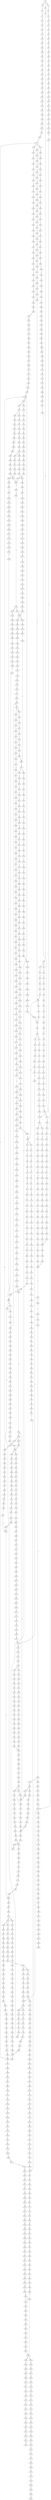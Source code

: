 strict digraph  {
	S0 -> S1 [ label = G ];
	S0 -> S2 [ label = C ];
	S0 -> S3 [ label = T ];
	S1 -> S4 [ label = T ];
	S2 -> S5 [ label = C ];
	S3 -> S6 [ label = C ];
	S4 -> S7 [ label = A ];
	S5 -> S8 [ label = G ];
	S6 -> S9 [ label = G ];
	S7 -> S10 [ label = C ];
	S8 -> S11 [ label = C ];
	S8 -> S12 [ label = T ];
	S9 -> S13 [ label = C ];
	S10 -> S14 [ label = A ];
	S11 -> S15 [ label = A ];
	S12 -> S16 [ label = A ];
	S13 -> S17 [ label = A ];
	S14 -> S18 [ label = C ];
	S15 -> S19 [ label = C ];
	S16 -> S20 [ label = C ];
	S17 -> S21 [ label = C ];
	S18 -> S22 [ label = T ];
	S19 -> S23 [ label = G ];
	S20 -> S24 [ label = A ];
	S21 -> S25 [ label = G ];
	S22 -> S26 [ label = T ];
	S23 -> S27 [ label = C ];
	S24 -> S28 [ label = T ];
	S25 -> S29 [ label = T ];
	S26 -> S30 [ label = G ];
	S27 -> S31 [ label = G ];
	S28 -> S32 [ label = G ];
	S29 -> S33 [ label = G ];
	S30 -> S34 [ label = G ];
	S31 -> S35 [ label = C ];
	S32 -> S36 [ label = G ];
	S33 -> S37 [ label = G ];
	S34 -> S38 [ label = A ];
	S35 -> S39 [ label = A ];
	S35 -> S40 [ label = G ];
	S36 -> S41 [ label = C ];
	S37 -> S42 [ label = C ];
	S38 -> S43 [ label = G ];
	S39 -> S44 [ label = G ];
	S40 -> S45 [ label = C ];
	S40 -> S46 [ label = G ];
	S41 -> S47 [ label = G ];
	S42 -> S48 [ label = G ];
	S43 -> S49 [ label = A ];
	S44 -> S50 [ label = C ];
	S45 -> S51 [ label = G ];
	S46 -> S52 [ label = C ];
	S47 -> S53 [ label = C ];
	S48 -> S54 [ label = T ];
	S49 -> S55 [ label = C ];
	S50 -> S56 [ label = C ];
	S51 -> S57 [ label = T ];
	S52 -> S58 [ label = T ];
	S53 -> S59 [ label = C ];
	S54 -> S60 [ label = C ];
	S55 -> S61 [ label = C ];
	S56 -> S62 [ label = G ];
	S57 -> S63 [ label = C ];
	S58 -> S64 [ label = G ];
	S59 -> S65 [ label = C ];
	S60 -> S66 [ label = C ];
	S61 -> S67 [ label = C ];
	S62 -> S68 [ label = G ];
	S63 -> S69 [ label = G ];
	S64 -> S70 [ label = G ];
	S65 -> S71 [ label = C ];
	S66 -> S72 [ label = C ];
	S67 -> S73 [ label = C ];
	S68 -> S74 [ label = C ];
	S68 -> S75 [ label = T ];
	S69 -> S76 [ label = A ];
	S70 -> S77 [ label = A ];
	S71 -> S78 [ label = C ];
	S72 -> S79 [ label = C ];
	S73 -> S80 [ label = C ];
	S74 -> S81 [ label = A ];
	S75 -> S82 [ label = G ];
	S76 -> S83 [ label = C ];
	S77 -> S84 [ label = A ];
	S78 -> S85 [ label = A ];
	S79 -> S86 [ label = A ];
	S80 -> S87 [ label = C ];
	S81 -> S88 [ label = C ];
	S82 -> S89 [ label = G ];
	S83 -> S90 [ label = G ];
	S84 -> S91 [ label = T ];
	S85 -> S92 [ label = C ];
	S86 -> S93 [ label = C ];
	S87 -> S94 [ label = T ];
	S88 -> S95 [ label = T ];
	S89 -> S96 [ label = A ];
	S90 -> S97 [ label = C ];
	S91 -> S98 [ label = G ];
	S92 -> S99 [ label = T ];
	S93 -> S100 [ label = T ];
	S94 -> S101 [ label = T ];
	S95 -> S102 [ label = T ];
	S96 -> S103 [ label = A ];
	S97 -> S104 [ label = G ];
	S98 -> S105 [ label = G ];
	S99 -> S106 [ label = T ];
	S100 -> S107 [ label = T ];
	S101 -> S108 [ label = C ];
	S102 -> S109 [ label = C ];
	S103 -> S110 [ label = G ];
	S104 -> S111 [ label = C ];
	S105 -> S112 [ label = G ];
	S106 -> S113 [ label = T ];
	S107 -> S114 [ label = G ];
	S108 -> S115 [ label = A ];
	S109 -> S116 [ label = A ];
	S110 -> S117 [ label = A ];
	S111 -> S118 [ label = C ];
	S112 -> S119 [ label = G ];
	S113 -> S120 [ label = A ];
	S114 -> S121 [ label = A ];
	S115 -> S122 [ label = G ];
	S116 -> S123 [ label = G ];
	S117 -> S124 [ label = A ];
	S118 -> S125 [ label = T ];
	S119 -> S126 [ label = T ];
	S120 -> S127 [ label = G ];
	S121 -> S128 [ label = G ];
	S122 -> S129 [ label = A ];
	S123 -> S130 [ label = C ];
	S124 -> S131 [ label = C ];
	S125 -> S132 [ label = C ];
	S126 -> S133 [ label = C ];
	S127 -> S134 [ label = C ];
	S128 -> S135 [ label = C ];
	S129 -> S136 [ label = G ];
	S130 -> S137 [ label = C ];
	S131 -> S138 [ label = G ];
	S132 -> S139 [ label = G ];
	S133 -> S140 [ label = C ];
	S134 -> S141 [ label = C ];
	S135 -> S142 [ label = C ];
	S136 -> S143 [ label = G ];
	S137 -> S144 [ label = G ];
	S138 -> S145 [ label = G ];
	S139 -> S146 [ label = G ];
	S140 -> S147 [ label = G ];
	S141 -> S148 [ label = G ];
	S142 -> S149 [ label = G ];
	S143 -> S150 [ label = T ];
	S144 -> S151 [ label = C ];
	S145 -> S152 [ label = C ];
	S146 -> S153 [ label = G ];
	S147 -> S154 [ label = C ];
	S148 -> S155 [ label = T ];
	S149 -> S156 [ label = C ];
	S150 -> S157 [ label = C ];
	S151 -> S158 [ label = C ];
	S152 -> S159 [ label = A ];
	S153 -> S160 [ label = C ];
	S154 -> S161 [ label = C ];
	S155 -> S162 [ label = C ];
	S156 -> S163 [ label = C ];
	S157 -> S164 [ label = C ];
	S158 -> S165 [ label = C ];
	S159 -> S166 [ label = C ];
	S160 -> S167 [ label = T ];
	S161 -> S168 [ label = G ];
	S162 -> S169 [ label = C ];
	S163 -> S170 [ label = C ];
	S164 -> S171 [ label = C ];
	S165 -> S172 [ label = C ];
	S166 -> S173 [ label = C ];
	S166 -> S174 [ label = T ];
	S167 -> S175 [ label = C ];
	S168 -> S176 [ label = G ];
	S169 -> S177 [ label = C ];
	S170 -> S172 [ label = C ];
	S171 -> S178 [ label = T ];
	S171 -> S179 [ label = A ];
	S171 -> S180 [ label = G ];
	S172 -> S181 [ label = T ];
	S173 -> S182 [ label = G ];
	S174 -> S183 [ label = G ];
	S175 -> S184 [ label = A ];
	S176 -> S185 [ label = A ];
	S177 -> S186 [ label = A ];
	S178 -> S187 [ label = T ];
	S179 -> S188 [ label = G ];
	S180 -> S189 [ label = G ];
	S181 -> S190 [ label = T ];
	S181 -> S191 [ label = C ];
	S182 -> S192 [ label = G ];
	S183 -> S193 [ label = G ];
	S184 -> S194 [ label = C ];
	S185 -> S195 [ label = A ];
	S186 -> S196 [ label = C ];
	S187 -> S197 [ label = C ];
	S188 -> S198 [ label = A ];
	S189 -> S199 [ label = A ];
	S190 -> S200 [ label = C ];
	S191 -> S201 [ label = C ];
	S192 -> S202 [ label = G ];
	S193 -> S203 [ label = G ];
	S194 -> S204 [ label = G ];
	S195 -> S205 [ label = C ];
	S196 -> S206 [ label = C ];
	S197 -> S207 [ label = T ];
	S198 -> S208 [ label = G ];
	S199 -> S209 [ label = G ];
	S200 -> S210 [ label = A ];
	S201 -> S211 [ label = A ];
	S202 -> S212 [ label = A ];
	S203 -> S213 [ label = A ];
	S204 -> S214 [ label = T ];
	S205 -> S215 [ label = T ];
	S206 -> S216 [ label = A ];
	S207 -> S217 [ label = C ];
	S208 -> S218 [ label = C ];
	S209 -> S219 [ label = G ];
	S210 -> S220 [ label = C ];
	S211 -> S221 [ label = C ];
	S212 -> S222 [ label = A ];
	S213 -> S223 [ label = A ];
	S214 -> S224 [ label = C ];
	S215 -> S225 [ label = G ];
	S216 -> S226 [ label = C ];
	S217 -> S227 [ label = G ];
	S218 -> S228 [ label = C ];
	S219 -> S229 [ label = C ];
	S220 -> S230 [ label = G ];
	S221 -> S231 [ label = C ];
	S222 -> S232 [ label = T ];
	S223 -> S233 [ label = C ];
	S224 -> S234 [ label = C ];
	S225 -> S235 [ label = C ];
	S226 -> S236 [ label = C ];
	S227 -> S237 [ label = T ];
	S228 -> S238 [ label = A ];
	S229 -> S239 [ label = G ];
	S230 -> S240 [ label = C ];
	S231 -> S241 [ label = C ];
	S232 -> S242 [ label = T ];
	S233 -> S243 [ label = T ];
	S234 -> S244 [ label = A ];
	S235 -> S245 [ label = A ];
	S236 -> S246 [ label = G ];
	S237 -> S247 [ label = A ];
	S238 -> S248 [ label = C ];
	S239 -> S249 [ label = T ];
	S240 -> S250 [ label = T ];
	S241 -> S251 [ label = G ];
	S242 -> S252 [ label = G ];
	S243 -> S253 [ label = G ];
	S244 -> S254 [ label = G ];
	S245 -> S255 [ label = A ];
	S246 -> S256 [ label = A ];
	S247 -> S257 [ label = C ];
	S248 -> S258 [ label = G ];
	S249 -> S259 [ label = G ];
	S250 -> S260 [ label = C ];
	S251 -> S261 [ label = C ];
	S252 -> S262 [ label = A ];
	S253 -> S263 [ label = G ];
	S254 -> S264 [ label = C ];
	S255 -> S265 [ label = C ];
	S256 -> S266 [ label = T ];
	S257 -> S267 [ label = G ];
	S258 -> S268 [ label = G ];
	S259 -> S269 [ label = G ];
	S260 -> S270 [ label = C ];
	S261 -> S271 [ label = C ];
	S262 -> S272 [ label = A ];
	S263 -> S273 [ label = A ];
	S264 -> S274 [ label = T ];
	S264 -> S275 [ label = G ];
	S265 -> S276 [ label = C ];
	S266 -> S277 [ label = C ];
	S267 -> S278 [ label = G ];
	S268 -> S279 [ label = T ];
	S269 -> S280 [ label = T ];
	S270 -> S281 [ label = G ];
	S271 -> S282 [ label = G ];
	S272 -> S283 [ label = C ];
	S273 -> S284 [ label = C ];
	S274 -> S285 [ label = T ];
	S275 -> S286 [ label = A ];
	S276 -> S287 [ label = A ];
	S277 -> S288 [ label = G ];
	S278 -> S289 [ label = C ];
	S279 -> S290 [ label = T ];
	S280 -> S291 [ label = A ];
	S281 -> S292 [ label = G ];
	S282 -> S293 [ label = G ];
	S283 -> S294 [ label = C ];
	S284 -> S295 [ label = C ];
	S285 -> S296 [ label = C ];
	S286 -> S297 [ label = G ];
	S287 -> S298 [ label = G ];
	S288 -> S299 [ label = G ];
	S289 -> S300 [ label = T ];
	S290 -> S301 [ label = A ];
	S291 -> S302 [ label = T ];
	S292 -> S303 [ label = T ];
	S293 -> S304 [ label = T ];
	S294 -> S305 [ label = C ];
	S295 -> S306 [ label = C ];
	S296 -> S307 [ label = A ];
	S297 -> S308 [ label = T ];
	S298 -> S309 [ label = A ];
	S299 -> S310 [ label = T ];
	S300 -> S311 [ label = A ];
	S301 -> S312 [ label = C ];
	S302 -> S313 [ label = G ];
	S303 -> S314 [ label = T ];
	S304 -> S315 [ label = C ];
	S305 -> S316 [ label = G ];
	S306 -> S317 [ label = G ];
	S307 -> S318 [ label = C ];
	S308 -> S319 [ label = C ];
	S309 -> S320 [ label = A ];
	S310 -> S321 [ label = T ];
	S311 -> S322 [ label = C ];
	S312 -> S323 [ label = T ];
	S313 -> S324 [ label = A ];
	S314 -> S325 [ label = G ];
	S315 -> S326 [ label = C ];
	S316 -> S327 [ label = T ];
	S317 -> S328 [ label = T ];
	S318 -> S329 [ label = G ];
	S319 -> S330 [ label = C ];
	S319 -> S331 [ label = T ];
	S320 -> S332 [ label = C ];
	S321 -> S333 [ label = C ];
	S322 -> S334 [ label = T ];
	S323 -> S335 [ label = G ];
	S324 -> S336 [ label = G ];
	S325 -> S337 [ label = C ];
	S326 -> S338 [ label = C ];
	S327 -> S339 [ label = C ];
	S328 -> S340 [ label = C ];
	S329 -> S341 [ label = C ];
	S330 -> S342 [ label = C ];
	S331 -> S343 [ label = C ];
	S332 -> S344 [ label = A ];
	S333 -> S345 [ label = C ];
	S334 -> S346 [ label = G ];
	S335 -> S347 [ label = C ];
	S336 -> S348 [ label = C ];
	S337 -> S349 [ label = A ];
	S338 -> S350 [ label = A ];
	S339 -> S351 [ label = T ];
	S340 -> S352 [ label = T ];
	S341 -> S353 [ label = C ];
	S342 -> S354 [ label = T ];
	S342 -> S355 [ label = G ];
	S343 -> S356 [ label = G ];
	S344 -> S357 [ label = G ];
	S345 -> S358 [ label = A ];
	S346 -> S359 [ label = G ];
	S347 -> S360 [ label = A ];
	S348 -> S361 [ label = G ];
	S349 -> S362 [ label = C ];
	S350 -> S363 [ label = G ];
	S351 -> S364 [ label = C ];
	S352 -> S364 [ label = C ];
	S353 -> S365 [ label = C ];
	S354 -> S366 [ label = C ];
	S355 -> S367 [ label = C ];
	S356 -> S368 [ label = T ];
	S357 -> S369 [ label = C ];
	S358 -> S370 [ label = G ];
	S359 -> S371 [ label = T ];
	S360 -> S372 [ label = G ];
	S361 -> S373 [ label = G ];
	S362 -> S374 [ label = T ];
	S363 -> S375 [ label = T ];
	S364 -> S376 [ label = G ];
	S365 -> S377 [ label = T ];
	S366 -> S378 [ label = C ];
	S367 -> S379 [ label = C ];
	S368 -> S380 [ label = C ];
	S369 -> S381 [ label = C ];
	S370 -> S382 [ label = T ];
	S371 -> S383 [ label = G ];
	S372 -> S384 [ label = A ];
	S373 -> S385 [ label = T ];
	S374 -> S386 [ label = G ];
	S375 -> S387 [ label = G ];
	S376 -> S388 [ label = G ];
	S377 -> S389 [ label = T ];
	S378 -> S390 [ label = G ];
	S379 -> S391 [ label = T ];
	S380 -> S392 [ label = T ];
	S381 -> S393 [ label = G ];
	S382 -> S394 [ label = G ];
	S383 -> S395 [ label = C ];
	S384 -> S396 [ label = C ];
	S385 -> S397 [ label = C ];
	S386 -> S398 [ label = G ];
	S387 -> S399 [ label = G ];
	S388 -> S400 [ label = C ];
	S389 -> S401 [ label = C ];
	S390 -> S402 [ label = G ];
	S391 -> S403 [ label = G ];
	S392 -> S404 [ label = G ];
	S393 -> S405 [ label = T ];
	S394 -> S406 [ label = G ];
	S395 -> S407 [ label = T ];
	S396 -> S408 [ label = G ];
	S397 -> S409 [ label = G ];
	S398 -> S410 [ label = T ];
	S399 -> S411 [ label = T ];
	S400 -> S412 [ label = A ];
	S401 -> S413 [ label = A ];
	S402 -> S414 [ label = T ];
	S403 -> S415 [ label = T ];
	S404 -> S416 [ label = T ];
	S405 -> S417 [ label = C ];
	S406 -> S418 [ label = T ];
	S407 -> S419 [ label = A ];
	S408 -> S420 [ label = G ];
	S409 -> S421 [ label = C ];
	S410 -> S422 [ label = C ];
	S411 -> S423 [ label = C ];
	S412 -> S424 [ label = C ];
	S413 -> S425 [ label = T ];
	S414 -> S426 [ label = C ];
	S415 -> S427 [ label = C ];
	S416 -> S428 [ label = T ];
	S417 -> S429 [ label = C ];
	S418 -> S423 [ label = C ];
	S419 -> S430 [ label = C ];
	S420 -> S431 [ label = A ];
	S421 -> S432 [ label = A ];
	S422 -> S433 [ label = G ];
	S423 -> S434 [ label = G ];
	S424 -> S435 [ label = C ];
	S425 -> S436 [ label = C ];
	S426 -> S437 [ label = T ];
	S427 -> S438 [ label = G ];
	S428 -> S439 [ label = C ];
	S429 -> S440 [ label = T ];
	S430 -> S441 [ label = T ];
	S431 -> S442 [ label = C ];
	S432 -> S443 [ label = C ];
	S433 -> S444 [ label = T ];
	S434 -> S445 [ label = T ];
	S435 -> S446 [ label = G ];
	S436 -> S447 [ label = C ];
	S437 -> S448 [ label = G ];
	S438 -> S449 [ label = C ];
	S439 -> S450 [ label = C ];
	S440 -> S451 [ label = C ];
	S441 -> S452 [ label = G ];
	S442 -> S453 [ label = A ];
	S443 -> S454 [ label = G ];
	S444 -> S455 [ label = C ];
	S445 -> S456 [ label = C ];
	S446 -> S457 [ label = A ];
	S447 -> S458 [ label = A ];
	S448 -> S459 [ label = G ];
	S449 -> S460 [ label = G ];
	S450 -> S461 [ label = G ];
	S451 -> S462 [ label = T ];
	S452 -> S463 [ label = T ];
	S453 -> S464 [ label = C ];
	S454 -> S465 [ label = C ];
	S455 -> S466 [ label = C ];
	S456 -> S466 [ label = C ];
	S457 -> S467 [ label = G ];
	S457 -> S468 [ label = A ];
	S458 -> S469 [ label = G ];
	S459 -> S470 [ label = A ];
	S460 -> S471 [ label = C ];
	S461 -> S472 [ label = T ];
	S462 -> S473 [ label = G ];
	S463 -> S474 [ label = A ];
	S464 -> S475 [ label = A ];
	S465 -> S476 [ label = G ];
	S466 -> S477 [ label = G ];
	S467 -> S478 [ label = T ];
	S468 -> S479 [ label = T ];
	S469 -> S480 [ label = A ];
	S470 -> S481 [ label = G ];
	S471 -> S482 [ label = G ];
	S471 -> S483 [ label = A ];
	S472 -> S484 [ label = G ];
	S473 -> S485 [ label = T ];
	S474 -> S486 [ label = A ];
	S475 -> S487 [ label = C ];
	S476 -> S35 [ label = C ];
	S477 -> S488 [ label = T ];
	S478 -> S489 [ label = C ];
	S479 -> S490 [ label = G ];
	S480 -> S491 [ label = A ];
	S481 -> S492 [ label = G ];
	S482 -> S493 [ label = A ];
	S483 -> S494 [ label = A ];
	S484 -> S495 [ label = G ];
	S485 -> S496 [ label = C ];
	S486 -> S497 [ label = C ];
	S487 -> S498 [ label = C ];
	S488 -> S499 [ label = C ];
	S489 -> S500 [ label = C ];
	S490 -> S501 [ label = T ];
	S491 -> S502 [ label = C ];
	S492 -> S503 [ label = G ];
	S493 -> S504 [ label = G ];
	S494 -> S505 [ label = C ];
	S495 -> S506 [ label = C ];
	S496 -> S507 [ label = G ];
	S497 -> S508 [ label = A ];
	S498 -> S509 [ label = T ];
	S499 -> S510 [ label = A ];
	S500 -> S511 [ label = A ];
	S500 -> S512 [ label = T ];
	S501 -> S513 [ label = A ];
	S502 -> S514 [ label = C ];
	S503 -> S515 [ label = T ];
	S504 -> S516 [ label = C ];
	S505 -> S517 [ label = C ];
	S506 -> S518 [ label = C ];
	S507 -> S519 [ label = T ];
	S508 -> S520 [ label = C ];
	S509 -> S521 [ label = C ];
	S510 -> S522 [ label = C ];
	S511 -> S523 [ label = G ];
	S512 -> S524 [ label = C ];
	S513 -> S525 [ label = G ];
	S514 -> S526 [ label = A ];
	S514 -> S527 [ label = G ];
	S515 -> S528 [ label = G ];
	S516 -> S529 [ label = A ];
	S517 -> S530 [ label = C ];
	S518 -> S531 [ label = C ];
	S519 -> S532 [ label = G ];
	S520 -> S533 [ label = A ];
	S521 -> S534 [ label = T ];
	S522 -> S535 [ label = C ];
	S523 -> S536 [ label = T ];
	S523 -> S537 [ label = C ];
	S524 -> S538 [ label = G ];
	S525 -> S539 [ label = T ];
	S526 -> S540 [ label = G ];
	S526 -> S541 [ label = C ];
	S527 -> S542 [ label = G ];
	S528 -> S543 [ label = T ];
	S529 -> S544 [ label = G ];
	S530 -> S545 [ label = G ];
	S531 -> S546 [ label = G ];
	S532 -> S547 [ label = G ];
	S533 -> S548 [ label = C ];
	S534 -> S549 [ label = A ];
	S535 -> S550 [ label = C ];
	S535 -> S551 [ label = G ];
	S536 -> S552 [ label = A ];
	S537 -> S553 [ label = T ];
	S538 -> S554 [ label = A ];
	S539 -> S555 [ label = T ];
	S540 -> S556 [ label = A ];
	S541 -> S557 [ label = C ];
	S542 -> S558 [ label = A ];
	S543 -> S559 [ label = T ];
	S544 -> S560 [ label = T ];
	S545 -> S561 [ label = T ];
	S546 -> S562 [ label = T ];
	S547 -> S563 [ label = T ];
	S548 -> S564 [ label = G ];
	S549 -> S565 [ label = G ];
	S550 -> S566 [ label = T ];
	S551 -> S567 [ label = A ];
	S552 -> S568 [ label = G ];
	S553 -> S285 [ label = T ];
	S554 -> S569 [ label = A ];
	S555 -> S570 [ label = T ];
	S556 -> S571 [ label = C ];
	S557 -> S572 [ label = A ];
	S558 -> S573 [ label = C ];
	S559 -> S574 [ label = C ];
	S560 -> S575 [ label = G ];
	S561 -> S576 [ label = A ];
	S562 -> S577 [ label = C ];
	S563 -> S578 [ label = A ];
	S564 -> S579 [ label = C ];
	S565 -> S580 [ label = A ];
	S566 -> S581 [ label = G ];
	S567 -> S582 [ label = A ];
	S567 -> S583 [ label = G ];
	S568 -> S584 [ label = G ];
	S568 -> S585 [ label = C ];
	S569 -> S586 [ label = C ];
	S570 -> S587 [ label = C ];
	S571 -> S588 [ label = T ];
	S572 -> S589 [ label = C ];
	S573 -> S590 [ label = G ];
	S574 -> S591 [ label = C ];
	S575 -> S592 [ label = C ];
	S576 -> S593 [ label = C ];
	S577 -> S594 [ label = C ];
	S578 -> S595 [ label = C ];
	S579 -> S596 [ label = T ];
	S580 -> S597 [ label = A ];
	S581 -> S598 [ label = T ];
	S582 -> S599 [ label = T ];
	S583 -> S600 [ label = T ];
	S584 -> S601 [ label = G ];
	S585 -> S602 [ label = T ];
	S586 -> S603 [ label = T ];
	S587 -> S604 [ label = A ];
	S588 -> S605 [ label = C ];
	S589 -> S606 [ label = C ];
	S590 -> S607 [ label = C ];
	S591 -> S608 [ label = A ];
	S592 -> S609 [ label = A ];
	S593 -> S610 [ label = A ];
	S594 -> S611 [ label = A ];
	S595 -> S612 [ label = C ];
	S596 -> S613 [ label = C ];
	S597 -> S614 [ label = C ];
	S598 -> S615 [ label = C ];
	S599 -> S616 [ label = C ];
	S600 -> S489 [ label = C ];
	S601 -> S617 [ label = T ];
	S602 -> S618 [ label = C ];
	S603 -> S619 [ label = T ];
	S604 -> S620 [ label = C ];
	S605 -> S621 [ label = C ];
	S606 -> S622 [ label = C ];
	S607 -> S623 [ label = C ];
	S608 -> S624 [ label = G ];
	S609 -> S625 [ label = A ];
	S610 -> S626 [ label = G ];
	S611 -> S627 [ label = G ];
	S612 -> S628 [ label = G ];
	S613 -> S629 [ label = C ];
	S614 -> S630 [ label = G ];
	S615 -> S631 [ label = C ];
	S616 -> S632 [ label = C ];
	S617 -> S633 [ label = C ];
	S618 -> S634 [ label = C ];
	S619 -> S635 [ label = C ];
	S620 -> S636 [ label = T ];
	S621 -> S637 [ label = C ];
	S622 -> S638 [ label = C ];
	S623 -> S639 [ label = C ];
	S624 -> S640 [ label = C ];
	S625 -> S641 [ label = C ];
	S626 -> S642 [ label = C ];
	S627 -> S643 [ label = T ];
	S628 -> S644 [ label = G ];
	S629 -> S645 [ label = T ];
	S630 -> S646 [ label = A ];
	S631 -> S647 [ label = T ];
	S632 -> S648 [ label = T ];
	S633 -> S649 [ label = A ];
	S634 -> S650 [ label = A ];
	S635 -> S651 [ label = A ];
	S636 -> S652 [ label = C ];
	S637 -> S653 [ label = A ];
	S638 -> S654 [ label = T ];
	S639 -> S655 [ label = A ];
	S640 -> S656 [ label = A ];
	S641 -> S657 [ label = A ];
	S642 -> S658 [ label = A ];
	S643 -> S659 [ label = A ];
	S644 -> S660 [ label = T ];
	S645 -> S661 [ label = A ];
	S646 -> S662 [ label = G ];
	S647 -> S663 [ label = A ];
	S647 -> S664 [ label = T ];
	S648 -> S665 [ label = C ];
	S649 -> S666 [ label = C ];
	S650 -> S667 [ label = C ];
	S651 -> S668 [ label = A ];
	S652 -> S669 [ label = C ];
	S653 -> S670 [ label = T ];
	S654 -> S671 [ label = T ];
	S655 -> S672 [ label = T ];
	S656 -> S673 [ label = G ];
	S657 -> S674 [ label = G ];
	S658 -> S675 [ label = G ];
	S659 -> S568 [ label = G ];
	S660 -> S676 [ label = G ];
	S661 -> S677 [ label = G ];
	S662 -> S678 [ label = G ];
	S663 -> S679 [ label = C ];
	S664 -> S680 [ label = G ];
	S665 -> S681 [ label = G ];
	S666 -> S682 [ label = T ];
	S667 -> S683 [ label = C ];
	S668 -> S684 [ label = C ];
	S669 -> S685 [ label = T ];
	S670 -> S686 [ label = C ];
	S671 -> S687 [ label = C ];
	S672 -> S688 [ label = C ];
	S673 -> S689 [ label = A ];
	S674 -> S690 [ label = C ];
	S675 -> S691 [ label = G ];
	S676 -> S692 [ label = G ];
	S677 -> S693 [ label = A ];
	S678 -> S694 [ label = T ];
	S679 -> S695 [ label = T ];
	S680 -> S696 [ label = A ];
	S680 -> S697 [ label = T ];
	S681 -> S698 [ label = A ];
	S682 -> S699 [ label = C ];
	S683 -> S700 [ label = G ];
	S684 -> S701 [ label = C ];
	S684 -> S702 [ label = T ];
	S685 -> S703 [ label = T ];
	S686 -> S704 [ label = T ];
	S687 -> S705 [ label = C ];
	S687 -> S706 [ label = G ];
	S688 -> S707 [ label = G ];
	S689 -> S708 [ label = T ];
	S690 -> S709 [ label = T ];
	S691 -> S710 [ label = T ];
	S692 -> S711 [ label = T ];
	S693 -> S712 [ label = A ];
	S694 -> S713 [ label = G ];
	S695 -> S714 [ label = A ];
	S696 -> S715 [ label = A ];
	S697 -> S716 [ label = A ];
	S698 -> S717 [ label = A ];
	S699 -> S718 [ label = G ];
	S700 -> S719 [ label = G ];
	S701 -> S720 [ label = G ];
	S702 -> S721 [ label = G ];
	S703 -> S722 [ label = T ];
	S704 -> S723 [ label = G ];
	S705 -> S724 [ label = T ];
	S706 -> S725 [ label = A ];
	S707 -> S726 [ label = T ];
	S708 -> S727 [ label = A ];
	S709 -> S728 [ label = A ];
	S710 -> S729 [ label = G ];
	S711 -> S730 [ label = T ];
	S712 -> S731 [ label = C ];
	S713 -> S732 [ label = T ];
	S714 -> S733 [ label = C ];
	S715 -> S734 [ label = C ];
	S716 -> S735 [ label = G ];
	S717 -> S586 [ label = C ];
	S718 -> S736 [ label = C ];
	S719 -> S737 [ label = A ];
	S720 -> S738 [ label = G ];
	S721 -> S739 [ label = G ];
	S721 -> S740 [ label = C ];
	S722 -> S741 [ label = C ];
	S723 -> S742 [ label = C ];
	S724 -> S743 [ label = G ];
	S725 -> S744 [ label = T ];
	S726 -> S745 [ label = C ];
	S727 -> S746 [ label = A ];
	S728 -> S747 [ label = C ];
	S729 -> S748 [ label = C ];
	S730 -> S749 [ label = A ];
	S731 -> S750 [ label = T ];
	S732 -> S751 [ label = C ];
	S733 -> S752 [ label = C ];
	S734 -> S753 [ label = T ];
	S735 -> S754 [ label = G ];
	S736 -> S755 [ label = T ];
	S737 -> S756 [ label = C ];
	S738 -> S757 [ label = C ];
	S739 -> S758 [ label = C ];
	S740 -> S759 [ label = C ];
	S741 -> S760 [ label = A ];
	S742 -> S761 [ label = C ];
	S743 -> S762 [ label = T ];
	S744 -> S763 [ label = C ];
	S745 -> S764 [ label = C ];
	S746 -> S765 [ label = A ];
	S747 -> S766 [ label = G ];
	S748 -> S767 [ label = A ];
	S749 -> S768 [ label = G ];
	S750 -> S769 [ label = T ];
	S751 -> S770 [ label = C ];
	S752 -> S771 [ label = A ];
	S753 -> S772 [ label = T ];
	S754 -> S773 [ label = A ];
	S755 -> S774 [ label = T ];
	S756 -> S775 [ label = G ];
	S757 -> S776 [ label = C ];
	S758 -> S777 [ label = C ];
	S759 -> S778 [ label = C ];
	S760 -> S779 [ label = T ];
	S761 -> S780 [ label = A ];
	S762 -> S781 [ label = C ];
	S763 -> S782 [ label = G ];
	S764 -> S783 [ label = T ];
	S765 -> S784 [ label = A ];
	S766 -> S785 [ label = A ];
	S767 -> S786 [ label = C ];
	S768 -> S787 [ label = A ];
	S769 -> S788 [ label = C ];
	S770 -> S789 [ label = C ];
	S771 -> S790 [ label = G ];
	S772 -> S791 [ label = C ];
	S773 -> S792 [ label = G ];
	S774 -> S793 [ label = C ];
	S775 -> S794 [ label = T ];
	S776 -> S795 [ label = C ];
	S777 -> S796 [ label = C ];
	S778 -> S797 [ label = T ];
	S779 -> S798 [ label = C ];
	S780 -> S799 [ label = G ];
	S781 -> S800 [ label = C ];
	S782 -> S801 [ label = T ];
	S783 -> S802 [ label = C ];
	S784 -> S803 [ label = A ];
	S785 -> S804 [ label = G ];
	S786 -> S805 [ label = G ];
	S787 -> S806 [ label = A ];
	S788 -> S807 [ label = A ];
	S789 -> S808 [ label = T ];
	S790 -> S809 [ label = G ];
	S791 -> S810 [ label = A ];
	S792 -> S811 [ label = A ];
	S793 -> S812 [ label = A ];
	S794 -> S813 [ label = C ];
	S795 -> S814 [ label = A ];
	S796 -> S815 [ label = A ];
	S797 -> S816 [ label = A ];
	S798 -> S817 [ label = C ];
	S799 -> S818 [ label = T ];
	S800 -> S819 [ label = T ];
	S801 -> S820 [ label = T ];
	S802 -> S821 [ label = T ];
	S803 -> S822 [ label = C ];
	S804 -> S823 [ label = A ];
	S805 -> S824 [ label = C ];
	S806 -> S825 [ label = G ];
	S807 -> S668 [ label = A ];
	S808 -> S826 [ label = G ];
	S809 -> S827 [ label = A ];
	S810 -> S668 [ label = A ];
	S811 -> S828 [ label = G ];
	S812 -> S829 [ label = T ];
	S813 -> S830 [ label = G ];
	S814 -> S831 [ label = G ];
	S815 -> S832 [ label = G ];
	S816 -> S833 [ label = G ];
	S817 -> S834 [ label = A ];
	S818 -> S835 [ label = C ];
	S819 -> S664 [ label = T ];
	S820 -> S836 [ label = T ];
	S821 -> S837 [ label = T ];
	S822 -> S838 [ label = T ];
	S823 -> S839 [ label = A ];
	S824 -> S840 [ label = G ];
	S825 -> S841 [ label = G ];
	S826 -> S842 [ label = T ];
	S827 -> S843 [ label = G ];
	S828 -> S844 [ label = G ];
	S829 -> S845 [ label = C ];
	S830 -> S846 [ label = T ];
	S831 -> S847 [ label = T ];
	S832 -> S848 [ label = G ];
	S833 -> S849 [ label = G ];
	S834 -> S469 [ label = G ];
	S835 -> S850 [ label = G ];
	S836 -> S851 [ label = G ];
	S837 -> S852 [ label = C ];
	S838 -> S853 [ label = T ];
	S839 -> S854 [ label = C ];
	S840 -> S855 [ label = G ];
	S841 -> S856 [ label = G ];
	S842 -> S857 [ label = C ];
	S843 -> S858 [ label = A ];
	S844 -> S859 [ label = T ];
	S845 -> S860 [ label = C ];
	S846 -> S861 [ label = G ];
	S847 -> S862 [ label = T ];
	S848 -> S863 [ label = T ];
	S849 -> S864 [ label = T ];
	S850 -> S865 [ label = T ];
	S851 -> S866 [ label = T ];
	S852 -> S867 [ label = T ];
	S853 -> S868 [ label = T ];
	S854 -> S869 [ label = T ];
	S855 -> S870 [ label = T ];
	S856 -> S871 [ label = G ];
	S857 -> S872 [ label = C ];
	S858 -> S873 [ label = G ];
	S859 -> S874 [ label = C ];
	S860 -> S458 [ label = A ];
	S861 -> S875 [ label = A ];
	S862 -> S876 [ label = G ];
	S863 -> S877 [ label = G ];
	S864 -> S878 [ label = G ];
	S865 -> S879 [ label = A ];
	S866 -> S880 [ label = A ];
	S867 -> S881 [ label = C ];
	S868 -> S882 [ label = G ];
	S869 -> S883 [ label = G ];
	S870 -> S884 [ label = G ];
	S871 -> S885 [ label = G ];
	S872 -> S647 [ label = T ];
	S873 -> S886 [ label = T ];
	S874 -> S887 [ label = C ];
	S875 -> S888 [ label = C ];
	S876 -> S889 [ label = T ];
	S877 -> S890 [ label = C ];
	S877 -> S891 [ label = G ];
	S878 -> S892 [ label = T ];
	S879 -> S893 [ label = A ];
	S880 -> S894 [ label = G ];
	S881 -> S895 [ label = G ];
	S882 -> S896 [ label = C ];
	S883 -> S897 [ label = G ];
	S884 -> S898 [ label = C ];
	S885 -> S899 [ label = T ];
	S886 -> S900 [ label = C ];
	S887 -> S171 [ label = C ];
	S888 -> S901 [ label = C ];
	S889 -> S902 [ label = G ];
	S890 -> S903 [ label = G ];
	S891 -> S904 [ label = G ];
	S892 -> S905 [ label = G ];
	S893 -> S906 [ label = G ];
	S894 -> S907 [ label = G ];
	S895 -> S908 [ label = G ];
	S896 -> S909 [ label = C ];
	S897 -> S910 [ label = C ];
	S898 -> S911 [ label = C ];
	S899 -> S912 [ label = C ];
	S900 -> S913 [ label = A ];
	S901 -> S914 [ label = G ];
	S902 -> S915 [ label = C ];
	S903 -> S916 [ label = C ];
	S904 -> S917 [ label = C ];
	S905 -> S918 [ label = C ];
	S906 -> S919 [ label = A ];
	S907 -> S920 [ label = A ];
	S908 -> S921 [ label = A ];
	S909 -> S922 [ label = G ];
	S910 -> S923 [ label = G ];
	S911 -> S924 [ label = G ];
	S912 -> S925 [ label = C ];
	S913 -> S926 [ label = G ];
	S914 -> S927 [ label = G ];
	S915 -> S928 [ label = G ];
	S916 -> S929 [ label = G ];
	S917 -> S930 [ label = T ];
	S918 -> S931 [ label = G ];
	S919 -> S932 [ label = C ];
	S920 -> S933 [ label = A ];
	S921 -> S934 [ label = G ];
	S922 -> S935 [ label = T ];
	S923 -> S936 [ label = C ];
	S924 -> S937 [ label = C ];
	S925 -> S938 [ label = G ];
	S926 -> S939 [ label = G ];
	S927 -> S940 [ label = T ];
	S928 -> S941 [ label = T ];
	S929 -> S942 [ label = T ];
	S930 -> S943 [ label = T ];
	S931 -> S944 [ label = T ];
	S932 -> S945 [ label = G ];
	S933 -> S946 [ label = A ];
	S934 -> S947 [ label = A ];
	S935 -> S948 [ label = A ];
	S936 -> S949 [ label = A ];
	S937 -> S950 [ label = A ];
	S938 -> S951 [ label = T ];
	S939 -> S952 [ label = A ];
	S940 -> S953 [ label = C ];
	S941 -> S954 [ label = C ];
	S942 -> S955 [ label = C ];
	S943 -> S956 [ label = C ];
	S944 -> S957 [ label = C ];
	S945 -> S958 [ label = G ];
	S946 -> S959 [ label = G ];
	S947 -> S960 [ label = G ];
	S948 -> S961 [ label = G ];
	S949 -> S962 [ label = G ];
	S950 -> S963 [ label = A ];
	S951 -> S964 [ label = C ];
	S952 -> S965 [ label = C ];
	S953 -> S966 [ label = G ];
	S954 -> S967 [ label = G ];
	S955 -> S968 [ label = G ];
	S956 -> S969 [ label = G ];
	S957 -> S967 [ label = G ];
	S958 -> S970 [ label = C ];
	S959 -> S971 [ label = G ];
	S960 -> S972 [ label = G ];
	S961 -> S973 [ label = C ];
	S962 -> S974 [ label = C ];
	S963 -> S975 [ label = C ];
	S964 -> S976 [ label = G ];
	S965 -> S977 [ label = C ];
	S966 -> S978 [ label = C ];
	S967 -> S979 [ label = A ];
	S968 -> S980 [ label = T ];
	S969 -> S981 [ label = A ];
	S970 -> S982 [ label = T ];
	S971 -> S983 [ label = T ];
	S972 -> S984 [ label = T ];
	S973 -> S985 [ label = C ];
	S974 -> S986 [ label = G ];
	S975 -> S987 [ label = C ];
	S976 -> S988 [ label = G ];
	S977 -> S989 [ label = A ];
	S978 -> S990 [ label = G ];
	S979 -> S991 [ label = A ];
	S980 -> S992 [ label = G ];
	S981 -> S993 [ label = A ];
	S982 -> S994 [ label = C ];
	S983 -> S995 [ label = C ];
	S984 -> S874 [ label = C ];
	S985 -> S996 [ label = G ];
	S986 -> S997 [ label = G ];
	S987 -> S998 [ label = A ];
	S988 -> S999 [ label = A ];
	S989 -> S1000 [ label = G ];
	S990 -> S1001 [ label = T ];
	S991 -> S1002 [ label = C ];
	S992 -> S1003 [ label = C ];
	S993 -> S1004 [ label = C ];
	S994 -> S1005 [ label = T ];
	S995 -> S1006 [ label = C ];
	S996 -> S1007 [ label = G ];
	S997 -> S1008 [ label = G ];
	S998 -> S1009 [ label = G ];
	S999 -> S1010 [ label = A ];
	S1000 -> S1011 [ label = T ];
	S1001 -> S1012 [ label = A ];
	S1002 -> S1013 [ label = C ];
	S1002 -> S1014 [ label = A ];
	S1003 -> S1015 [ label = A ];
	S1004 -> S1016 [ label = A ];
	S1005 -> S1017 [ label = C ];
	S1006 -> S1018 [ label = C ];
	S1007 -> S1019 [ label = T ];
	S1008 -> S1020 [ label = T ];
	S1009 -> S1021 [ label = T ];
	S1010 -> S1022 [ label = C ];
	S1011 -> S1023 [ label = C ];
	S1012 -> S1024 [ label = G ];
	S1013 -> S1025 [ label = T ];
	S1014 -> S1026 [ label = C ];
	S1015 -> S1027 [ label = T ];
	S1016 -> S1028 [ label = C ];
	S1017 -> S1029 [ label = G ];
	S1018 -> S1030 [ label = G ];
	S1019 -> S1031 [ label = G ];
	S1020 -> S1032 [ label = G ];
	S1021 -> S1033 [ label = C ];
	S1022 -> S1034 [ label = A ];
	S1022 -> S1035 [ label = T ];
	S1023 -> S1036 [ label = T ];
	S1024 -> S1037 [ label = C ];
	S1025 -> S1038 [ label = T ];
	S1025 -> S1039 [ label = G ];
	S1026 -> S1040 [ label = C ];
	S1027 -> S1041 [ label = C ];
	S1028 -> S1042 [ label = G ];
	S1029 -> S1043 [ label = A ];
	S1030 -> S1044 [ label = A ];
	S1031 -> S1045 [ label = A ];
	S1032 -> S1046 [ label = C ];
	S1033 -> S1047 [ label = G ];
	S1034 -> S1048 [ label = G ];
	S1035 -> S1049 [ label = A ];
	S1036 -> S1050 [ label = C ];
	S1037 -> S1051 [ label = C ];
	S1038 -> S1052 [ label = C ];
	S1039 -> S1053 [ label = T ];
	S1040 -> S1054 [ label = C ];
	S1041 -> S1055 [ label = C ];
	S1042 -> S1056 [ label = C ];
	S1043 -> S1057 [ label = A ];
	S1044 -> S1058 [ label = A ];
	S1045 -> S1059 [ label = C ];
	S1046 -> S1060 [ label = C ];
	S1047 -> S1061 [ label = C ];
	S1048 -> S1062 [ label = G ];
	S1049 -> S1063 [ label = C ];
	S1050 -> S1064 [ label = T ];
	S1051 -> S1065 [ label = G ];
	S1052 -> S1066 [ label = G ];
	S1053 -> S1067 [ label = C ];
	S1054 -> S1068 [ label = G ];
	S1055 -> S1069 [ label = G ];
	S1056 -> S1070 [ label = G ];
	S1057 -> S1071 [ label = G ];
	S1058 -> S1072 [ label = G ];
	S1059 -> S1073 [ label = G ];
	S1060 -> S1074 [ label = G ];
	S1061 -> S1075 [ label = G ];
	S1062 -> S1076 [ label = A ];
	S1063 -> S1077 [ label = A ];
	S1064 -> S1078 [ label = G ];
	S1065 -> S1079 [ label = C ];
	S1066 -> S1080 [ label = T ];
	S1067 -> S1081 [ label = G ];
	S1068 -> S1082 [ label = T ];
	S1069 -> S1083 [ label = C ];
	S1070 -> S1084 [ label = C ];
	S1071 -> S1085 [ label = T ];
	S1072 -> S1086 [ label = T ];
	S1073 -> S1087 [ label = T ];
	S1074 -> S1088 [ label = C ];
	S1075 -> S1089 [ label = C ];
	S1076 -> S1090 [ label = A ];
	S1077 -> S1091 [ label = A ];
	S1078 -> S1092 [ label = T ];
	S1079 -> S1093 [ label = T ];
	S1080 -> S1094 [ label = A ];
	S1081 -> S1095 [ label = C ];
	S1082 -> S1096 [ label = A ];
	S1083 -> S1097 [ label = A ];
	S1084 -> S1098 [ label = A ];
	S1085 -> S1099 [ label = C ];
	S1086 -> S1100 [ label = C ];
	S1087 -> S1101 [ label = G ];
	S1088 -> S1102 [ label = C ];
	S1089 -> S1103 [ label = A ];
	S1090 -> S1104 [ label = T ];
	S1091 -> S1105 [ label = C ];
	S1092 -> S1106 [ label = A ];
	S1093 -> S1107 [ label = G ];
	S1094 -> S1108 [ label = C ];
	S1095 -> S460 [ label = G ];
	S1096 -> S1109 [ label = C ];
	S1097 -> S1110 [ label = C ];
	S1098 -> S1111 [ label = C ];
	S1099 -> S1112 [ label = G ];
	S1100 -> S1113 [ label = G ];
	S1101 -> S1114 [ label = G ];
	S1102 -> S1115 [ label = G ];
	S1103 -> S1116 [ label = G ];
	S1104 -> S1117 [ label = A ];
	S1105 -> S1118 [ label = G ];
	S1107 -> S1119 [ label = G ];
	S1108 -> S1120 [ label = T ];
	S1109 -> S1121 [ label = G ];
	S1110 -> S1122 [ label = G ];
	S1111 -> S1123 [ label = G ];
	S1112 -> S1124 [ label = C ];
	S1113 -> S1125 [ label = A ];
	S1114 -> S1126 [ label = G ];
	S1115 -> S1127 [ label = G ];
	S1116 -> S1128 [ label = C ];
	S1117 -> S1129 [ label = G ];
	S1118 -> S1130 [ label = A ];
	S1119 -> S1131 [ label = A ];
	S1120 -> S1132 [ label = T ];
	S1121 -> S1133 [ label = T ];
	S1122 -> S1134 [ label = T ];
	S1123 -> S1135 [ label = T ];
	S1124 -> S1136 [ label = G ];
	S1125 -> S1137 [ label = G ];
	S1126 -> S1138 [ label = T ];
	S1127 -> S1139 [ label = T ];
	S1128 -> S56 [ label = C ];
	S1129 -> S1140 [ label = T ];
	S1130 -> S1141 [ label = A ];
	S1131 -> S1142 [ label = A ];
	S1132 -> S1143 [ label = C ];
	S1133 -> S1144 [ label = C ];
	S1134 -> S1145 [ label = C ];
	S1135 -> S1146 [ label = C ];
	S1136 -> S1147 [ label = G ];
	S1137 -> S1148 [ label = G ];
	S1138 -> S1149 [ label = A ];
	S1139 -> S1150 [ label = G ];
	S1140 -> S1151 [ label = C ];
	S1141 -> S1152 [ label = A ];
	S1142 -> S1153 [ label = G ];
	S1143 -> S1154 [ label = A ];
	S1144 -> S1155 [ label = C ];
	S1145 -> S1156 [ label = G ];
	S1146 -> S1157 [ label = C ];
	S1147 -> S1158 [ label = C ];
	S1148 -> S1159 [ label = T ];
	S1149 -> S1160 [ label = C ];
	S1150 -> S1161 [ label = G ];
	S1151 -> S1162 [ label = T ];
	S1152 -> S1163 [ label = A ];
	S1153 -> S1164 [ label = A ];
	S1154 -> S1165 [ label = A ];
	S1155 -> S1166 [ label = A ];
	S1156 -> S1167 [ label = A ];
	S1157 -> S1168 [ label = A ];
	S1158 -> S1169 [ label = T ];
	S1159 -> S1170 [ label = A ];
	S1160 -> S1171 [ label = T ];
	S1161 -> S1172 [ label = T ];
	S1162 -> S1173 [ label = C ];
	S1163 -> S1174 [ label = C ];
	S1164 -> S1175 [ label = A ];
	S1165 -> S1176 [ label = G ];
	S1166 -> S1177 [ label = G ];
	S1167 -> S1178 [ label = G ];
	S1168 -> S254 [ label = G ];
	S1169 -> S1179 [ label = A ];
	S1170 -> S1180 [ label = T ];
	S1171 -> S1181 [ label = A ];
	S1172 -> S1182 [ label = G ];
	S1173 -> S1183 [ label = T ];
	S1174 -> S1184 [ label = A ];
	S1175 -> S131 [ label = C ];
	S1176 -> S1185 [ label = C ];
	S1177 -> S264 [ label = C ];
	S1178 -> S1186 [ label = C ];
	S1179 -> S1187 [ label = T ];
	S1180 -> S1188 [ label = A ];
	S1181 -> S1189 [ label = T ];
	S1182 -> S1190 [ label = G ];
	S1183 -> S1191 [ label = C ];
	S1184 -> S1192 [ label = G ];
	S1185 -> S1193 [ label = G ];
	S1186 -> S1194 [ label = G ];
	S1187 -> S1195 [ label = A ];
	S1188 -> S1196 [ label = A ];
	S1189 -> S1197 [ label = T ];
	S1190 -> S1198 [ label = A ];
	S1191 -> S1199 [ label = T ];
	S1192 -> S1200 [ label = A ];
	S1193 -> S1201 [ label = A ];
	S1194 -> S1202 [ label = A ];
	S1195 -> S1203 [ label = G ];
	S1196 -> S1204 [ label = G ];
	S1197 -> S1205 [ label = G ];
	S1198 -> S1206 [ label = A ];
	S1199 -> S1207 [ label = G ];
	S1200 -> S1208 [ label = A ];
	S1201 -> S1209 [ label = G ];
	S1202 -> S1210 [ label = G ];
	S1203 -> S1211 [ label = T ];
	S1204 -> S1212 [ label = T ];
	S1205 -> S1213 [ label = G ];
	S1206 -> S1214 [ label = C ];
	S1207 -> S1215 [ label = A ];
	S1208 -> S1216 [ label = G ];
	S1209 -> S1217 [ label = T ];
	S1210 -> S1218 [ label = T ];
	S1211 -> S1219 [ label = A ];
	S1212 -> S1220 [ label = C ];
	S1213 -> S1221 [ label = A ];
	S1214 -> S1222 [ label = C ];
	S1215 -> S1223 [ label = G ];
	S1216 -> S1224 [ label = G ];
	S1217 -> S1225 [ label = C ];
	S1218 -> S1226 [ label = C ];
	S1219 -> S1227 [ label = G ];
	S1220 -> S1228 [ label = G ];
	S1221 -> S1229 [ label = A ];
	S1222 -> S1230 [ label = T ];
	S1223 -> S1231 [ label = T ];
	S1224 -> S1232 [ label = G ];
	S1225 -> S330 [ label = C ];
	S1226 -> S1233 [ label = G ];
	S1227 -> S1234 [ label = C ];
	S1228 -> S1235 [ label = T ];
	S1229 -> S1236 [ label = C ];
	S1230 -> S1237 [ label = C ];
	S1231 -> S1238 [ label = A ];
	S1232 -> S1239 [ label = G ];
	S1233 -> S1240 [ label = A ];
	S1234 -> S1241 [ label = C ];
	S1235 -> S1242 [ label = G ];
	S1236 -> S1243 [ label = G ];
	S1237 -> S1244 [ label = G ];
	S1239 -> S1245 [ label = T ];
	S1240 -> S1246 [ label = A ];
	S1241 -> S1247 [ label = G ];
	S1242 -> S1248 [ label = G ];
	S1243 -> S1249 [ label = G ];
	S1244 -> S1250 [ label = G ];
	S1245 -> S1251 [ label = C ];
	S1246 -> S1252 [ label = C ];
	S1247 -> S1253 [ label = A ];
	S1248 -> S1254 [ label = T ];
	S1249 -> S1255 [ label = T ];
	S1250 -> S1256 [ label = C ];
	S1251 -> S1257 [ label = T ];
	S1252 -> S1258 [ label = C ];
	S1253 -> S1259 [ label = A ];
	S1254 -> S578 [ label = A ];
	S1255 -> S1260 [ label = A ];
	S1256 -> S1261 [ label = A ];
	S1257 -> S1262 [ label = C ];
	S1258 -> S1025 [ label = T ];
	S1259 -> S1263 [ label = A ];
	S1260 -> S1264 [ label = C ];
	S1261 -> S1265 [ label = C ];
	S1262 -> S1266 [ label = T ];
	S1263 -> S1267 [ label = C ];
	S1264 -> S1268 [ label = G ];
	S1265 -> S1269 [ label = G ];
	S1266 -> S1270 [ label = C ];
	S1267 -> S1271 [ label = C ];
	S1268 -> S1272 [ label = A ];
	S1269 -> S1273 [ label = C ];
	S1270 -> S1274 [ label = G ];
	S1271 -> S1275 [ label = C ];
	S1272 -> S1276 [ label = A ];
	S1273 -> S1277 [ label = G ];
	S1274 -> S1278 [ label = T ];
	S1275 -> S1279 [ label = C ];
	S1276 -> S1280 [ label = G ];
	S1277 -> S1281 [ label = C ];
	S1278 -> S1282 [ label = G ];
	S1279 -> S1283 [ label = G ];
	S1280 -> S1284 [ label = A ];
	S1281 -> S40 [ label = G ];
	S1282 -> S1285 [ label = G ];
	S1283 -> S1286 [ label = A ];
	S1284 -> S1287 [ label = A ];
	S1285 -> S1288 [ label = T ];
	S1286 -> S1289 [ label = C ];
	S1287 -> S1290 [ label = G ];
	S1288 -> S1291 [ label = A ];
	S1289 -> S1292 [ label = T ];
	S1290 -> S1293 [ label = T ];
	S1292 -> S1294 [ label = A ];
	S1293 -> S1295 [ label = G ];
	S1294 -> S1296 [ label = G ];
	S1295 -> S1297 [ label = T ];
	S1296 -> S1298 [ label = A ];
	S1297 -> S1299 [ label = C ];
	S1298 -> S1300 [ label = A ];
	S1299 -> S1301 [ label = C ];
	S1300 -> S1302 [ label = T ];
	S1301 -> S1303 [ label = T ];
	S1302 -> S1304 [ label = C ];
	S1303 -> S1305 [ label = G ];
	S1304 -> S1306 [ label = G ];
	S1305 -> S1307 [ label = G ];
	S1306 -> S1308 [ label = G ];
	S1307 -> S1309 [ label = C ];
	S1308 -> S1310 [ label = G ];
	S1309 -> S1311 [ label = C ];
	S1310 -> S1312 [ label = T ];
	S1311 -> S1313 [ label = T ];
	S1312 -> S1314 [ label = A ];
	S1313 -> S1315 [ label = G ];
	S1314 -> S1316 [ label = T ];
	S1315 -> S1317 [ label = G ];
	S1316 -> S1318 [ label = C ];
	S1317 -> S1319 [ label = G ];
	S1318 -> S1320 [ label = C ];
	S1319 -> S1321 [ label = T ];
	S1320 -> S1322 [ label = C ];
	S1321 -> S1323 [ label = C ];
	S1322 -> S1324 [ label = G ];
	S1323 -> S1325 [ label = C ];
	S1324 -> S1326 [ label = A ];
	S1325 -> S1327 [ label = C ];
	S1326 -> S1328 [ label = A ];
	S1327 -> S1329 [ label = G ];
	S1328 -> S1330 [ label = A ];
	S1329 -> S1331 [ label = A ];
	S1330 -> S1332 [ label = G ];
	S1331 -> S1333 [ label = G ];
	S1332 -> S1334 [ label = T ];
	S1333 -> S1335 [ label = T ];
	S1334 -> S1336 [ label = G ];
	S1335 -> S1337 [ label = C ];
	S1336 -> S1338 [ label = T ];
	S1337 -> S1339 [ label = C ];
	S1338 -> S1340 [ label = C ];
	S1339 -> S511 [ label = A ];
	S1340 -> S1341 [ label = G ];
	S1341 -> S1342 [ label = T ];
	S1342 -> S1343 [ label = C ];
	S1343 -> S1344 [ label = G ];
	S1344 -> S1345 [ label = G ];
	S1345 -> S1346 [ label = A ];
	S1346 -> S1347 [ label = A ];
	S1347 -> S1022 [ label = C ];
}
